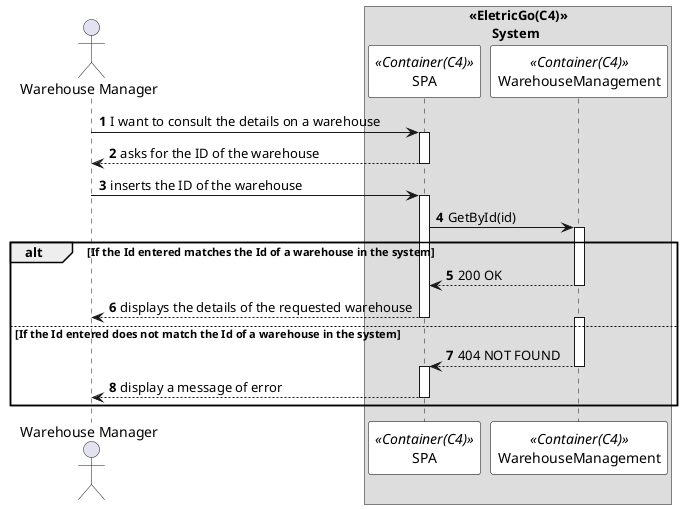@startuml 
autonumber

skinparam sequence {
ParticipantBorderColor black
ParticipantBackgroundColor white
}

actor "Warehouse Manager" as admin
box "<<EletricGo(C4)>>\n       System"
participant SPA as system <<Container(C4)>>
participant WarehouseManagement as  WM <<Container(C4)>>
end box

admin -> system: I want to consult the details on a warehouse
activate system

system --> admin: asks for the ID of the warehouse
deactivate system

admin -> system: inserts the ID of the warehouse
activate system
system -> WM : GetById(id)
alt If the Id entered matches the Id of a warehouse in the system
activate WM
WM --> system : 200 OK 
deactivate WM 
system --> admin: displays the details of the requested warehouse
deactivate system

else If the Id entered does not match the Id of a warehouse in the system
activate WM
WM --> system : 404 NOT FOUND
deactivate WM 
activate system
system --> admin : display a message of error   
deactivate system
end
deactivate admin

@enduml